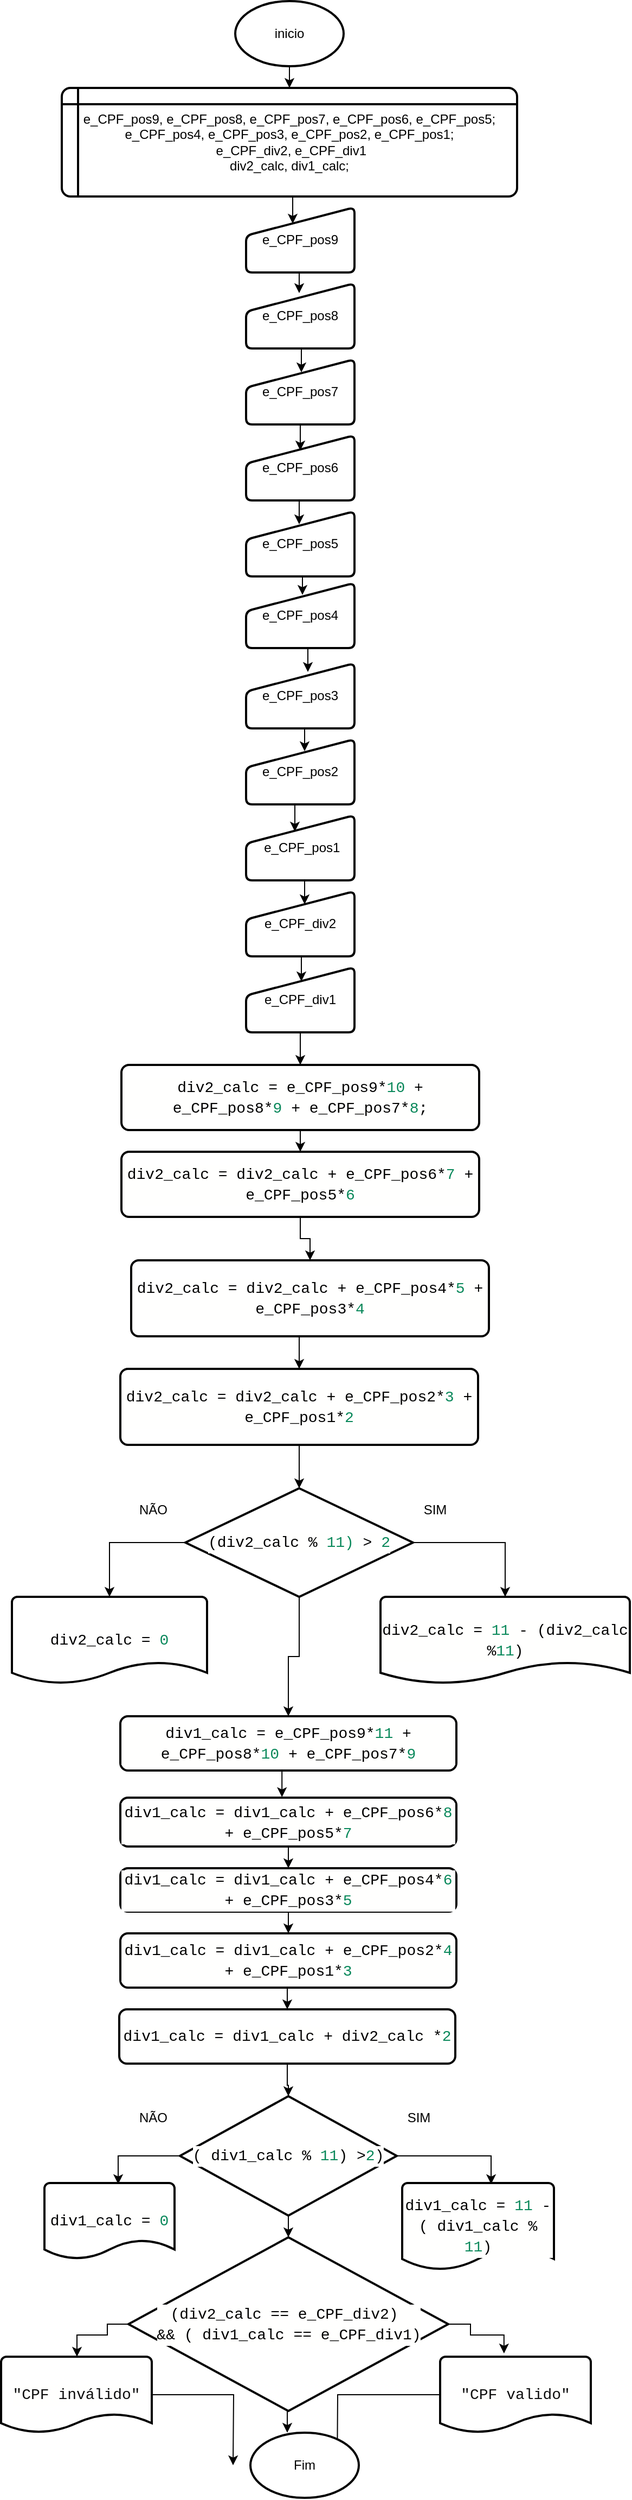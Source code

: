 <mxfile version="14.4.8" type="device"><diagram id="uHkvJeT7goj1g6X4OWXI" name="Page-1"><mxGraphModel dx="868" dy="1619" grid="1" gridSize="10" guides="1" tooltips="1" connect="1" arrows="1" fold="1" page="1" pageScale="1" pageWidth="827" pageHeight="1169" background="none" math="0" shadow="0"><root><mxCell id="0"/><mxCell id="1" parent="0"/><mxCell id="bwUYuYqF2gswdK-f8_Fv-4" value="" style="edgeStyle=orthogonalEdgeStyle;rounded=0;orthogonalLoop=1;jettySize=auto;html=1;" parent="1" source="bwUYuYqF2gswdK-f8_Fv-1" target="bwUYuYqF2gswdK-f8_Fv-2" edge="1"><mxGeometry relative="1" as="geometry"/></mxCell><mxCell id="bwUYuYqF2gswdK-f8_Fv-1" value="&lt;font style=&quot;vertical-align: inherit&quot;&gt;&lt;font style=&quot;vertical-align: inherit&quot;&gt;inicio&lt;/font&gt;&lt;/font&gt;" style="strokeWidth=2;html=1;shape=mxgraph.flowchart.start_1;whiteSpace=wrap;" parent="1" vertex="1"><mxGeometry x="340" y="-1150" width="100" height="60" as="geometry"/></mxCell><mxCell id="bwUYuYqF2gswdK-f8_Fv-17" style="edgeStyle=orthogonalEdgeStyle;rounded=0;orthogonalLoop=1;jettySize=auto;html=1;exitX=0.5;exitY=1;exitDx=0;exitDy=0;entryX=0.43;entryY=0.25;entryDx=0;entryDy=0;entryPerimeter=0;" parent="1" source="bwUYuYqF2gswdK-f8_Fv-2" target="bwUYuYqF2gswdK-f8_Fv-5" edge="1"><mxGeometry relative="1" as="geometry"/></mxCell><mxCell id="bwUYuYqF2gswdK-f8_Fv-2" value="&lt;font style=&quot;vertical-align: inherit&quot;&gt;&lt;font style=&quot;vertical-align: inherit&quot;&gt;&lt;font style=&quot;vertical-align: inherit&quot;&gt;&lt;font style=&quot;vertical-align: inherit&quot;&gt;&lt;font style=&quot;vertical-align: inherit&quot;&gt;&lt;font style=&quot;vertical-align: inherit&quot;&gt;&lt;font style=&quot;vertical-align: inherit&quot;&gt;&lt;font style=&quot;vertical-align: inherit&quot;&gt;e_CPF_pos9, e_CPF_pos8, e_CPF_pos7, e_CPF_pos6, e_CPF_pos5;&lt;br&gt;e_CPF_pos4, e_CPF_pos3, e_CPF_pos2, e_CPF_pos1;&lt;br&gt;&amp;nbsp;e_CPF_div2, e_CPF_div1&lt;br&gt;div2_calc, div1_calc;&lt;br&gt;&lt;/font&gt;&lt;/font&gt;&lt;/font&gt;&lt;/font&gt;&lt;/font&gt;&lt;/font&gt;&lt;/font&gt;&lt;/font&gt;" style="shape=internalStorage;whiteSpace=wrap;html=1;dx=15;dy=15;rounded=1;arcSize=8;strokeWidth=2;" parent="1" vertex="1"><mxGeometry x="180" y="-1070" width="420" height="100" as="geometry"/></mxCell><mxCell id="bwUYuYqF2gswdK-f8_Fv-18" style="edgeStyle=orthogonalEdgeStyle;rounded=0;orthogonalLoop=1;jettySize=auto;html=1;exitX=0.5;exitY=1;exitDx=0;exitDy=0;entryX=0.49;entryY=0.15;entryDx=0;entryDy=0;entryPerimeter=0;" parent="1" source="bwUYuYqF2gswdK-f8_Fv-5" target="bwUYuYqF2gswdK-f8_Fv-6" edge="1"><mxGeometry relative="1" as="geometry"/></mxCell><mxCell id="bwUYuYqF2gswdK-f8_Fv-5" value="&lt;span&gt;e_CPF_pos9&lt;/span&gt;" style="html=1;strokeWidth=2;shape=manualInput;whiteSpace=wrap;rounded=1;size=26;arcSize=11;" parent="1" vertex="1"><mxGeometry x="350" y="-960" width="100" height="60" as="geometry"/></mxCell><mxCell id="bwUYuYqF2gswdK-f8_Fv-19" style="edgeStyle=orthogonalEdgeStyle;rounded=0;orthogonalLoop=1;jettySize=auto;html=1;exitX=0.5;exitY=1;exitDx=0;exitDy=0;entryX=0.51;entryY=0.2;entryDx=0;entryDy=0;entryPerimeter=0;" parent="1" source="bwUYuYqF2gswdK-f8_Fv-6" target="bwUYuYqF2gswdK-f8_Fv-16" edge="1"><mxGeometry relative="1" as="geometry"/></mxCell><mxCell id="bwUYuYqF2gswdK-f8_Fv-6" value="&lt;span&gt;e_CPF_pos8&lt;/span&gt;" style="html=1;strokeWidth=2;shape=manualInput;whiteSpace=wrap;rounded=1;size=26;arcSize=11;" parent="1" vertex="1"><mxGeometry x="350" y="-890" width="100" height="60" as="geometry"/></mxCell><mxCell id="bwUYuYqF2gswdK-f8_Fv-23" style="edgeStyle=orthogonalEdgeStyle;rounded=0;orthogonalLoop=1;jettySize=auto;html=1;exitX=0.5;exitY=1;exitDx=0;exitDy=0;entryX=0.52;entryY=0.183;entryDx=0;entryDy=0;entryPerimeter=0;" parent="1" source="bwUYuYqF2gswdK-f8_Fv-7" target="bwUYuYqF2gswdK-f8_Fv-9" edge="1"><mxGeometry relative="1" as="geometry"/></mxCell><mxCell id="bwUYuYqF2gswdK-f8_Fv-7" value="&lt;span&gt;e_CPF_pos5&lt;/span&gt;" style="html=1;strokeWidth=2;shape=manualInput;whiteSpace=wrap;rounded=1;size=26;arcSize=11;" parent="1" vertex="1"><mxGeometry x="350" y="-680" width="100" height="60" as="geometry"/></mxCell><mxCell id="bwUYuYqF2gswdK-f8_Fv-22" style="edgeStyle=orthogonalEdgeStyle;rounded=0;orthogonalLoop=1;jettySize=auto;html=1;exitX=0.5;exitY=1;exitDx=0;exitDy=0;entryX=0.49;entryY=0.2;entryDx=0;entryDy=0;entryPerimeter=0;" parent="1" source="bwUYuYqF2gswdK-f8_Fv-8" target="bwUYuYqF2gswdK-f8_Fv-7" edge="1"><mxGeometry relative="1" as="geometry"/></mxCell><mxCell id="bwUYuYqF2gswdK-f8_Fv-8" value="&lt;span&gt;e_CPF_pos6&lt;/span&gt;" style="html=1;strokeWidth=2;shape=manualInput;whiteSpace=wrap;rounded=1;size=26;arcSize=11;" parent="1" vertex="1"><mxGeometry x="350" y="-750" width="100" height="60" as="geometry"/></mxCell><mxCell id="bwUYuYqF2gswdK-f8_Fv-24" style="edgeStyle=orthogonalEdgeStyle;rounded=0;orthogonalLoop=1;jettySize=auto;html=1;exitX=0.5;exitY=1;exitDx=0;exitDy=0;entryX=0.57;entryY=0.133;entryDx=0;entryDy=0;entryPerimeter=0;" parent="1" source="bwUYuYqF2gswdK-f8_Fv-9" target="bwUYuYqF2gswdK-f8_Fv-11" edge="1"><mxGeometry relative="1" as="geometry"/></mxCell><mxCell id="bwUYuYqF2gswdK-f8_Fv-9" value="&lt;span&gt;e_CPF_pos4&lt;/span&gt;" style="html=1;strokeWidth=2;shape=manualInput;whiteSpace=wrap;rounded=1;size=26;arcSize=11;" parent="1" vertex="1"><mxGeometry x="350" y="-614" width="100" height="60" as="geometry"/></mxCell><mxCell id="bwUYuYqF2gswdK-f8_Fv-28" style="edgeStyle=orthogonalEdgeStyle;rounded=0;orthogonalLoop=1;jettySize=auto;html=1;exitX=0.5;exitY=1;exitDx=0;exitDy=0;entryX=0.51;entryY=0.217;entryDx=0;entryDy=0;entryPerimeter=0;" parent="1" source="bwUYuYqF2gswdK-f8_Fv-10" target="bwUYuYqF2gswdK-f8_Fv-14" edge="1"><mxGeometry relative="1" as="geometry"/></mxCell><mxCell id="bwUYuYqF2gswdK-f8_Fv-10" value="&lt;span&gt;e_CPF_div2&lt;/span&gt;" style="html=1;strokeWidth=2;shape=manualInput;whiteSpace=wrap;rounded=1;size=26;arcSize=11;" parent="1" vertex="1"><mxGeometry x="350" y="-330" width="100" height="60" as="geometry"/></mxCell><mxCell id="bwUYuYqF2gswdK-f8_Fv-25" style="edgeStyle=orthogonalEdgeStyle;rounded=0;orthogonalLoop=1;jettySize=auto;html=1;exitX=0.5;exitY=1;exitDx=0;exitDy=0;entryX=0.54;entryY=0.183;entryDx=0;entryDy=0;entryPerimeter=0;" parent="1" source="bwUYuYqF2gswdK-f8_Fv-11" target="bwUYuYqF2gswdK-f8_Fv-13" edge="1"><mxGeometry relative="1" as="geometry"/></mxCell><mxCell id="bwUYuYqF2gswdK-f8_Fv-11" value="&lt;span&gt;e_CPF_pos3&lt;/span&gt;" style="html=1;strokeWidth=2;shape=manualInput;whiteSpace=wrap;rounded=1;size=26;arcSize=11;" parent="1" vertex="1"><mxGeometry x="350" y="-540" width="100" height="60" as="geometry"/></mxCell><mxCell id="bwUYuYqF2gswdK-f8_Fv-27" style="edgeStyle=orthogonalEdgeStyle;rounded=0;orthogonalLoop=1;jettySize=auto;html=1;exitX=0.5;exitY=1;exitDx=0;exitDy=0;entryX=0.54;entryY=0.2;entryDx=0;entryDy=0;entryPerimeter=0;" parent="1" source="bwUYuYqF2gswdK-f8_Fv-12" target="bwUYuYqF2gswdK-f8_Fv-10" edge="1"><mxGeometry relative="1" as="geometry"/></mxCell><mxCell id="bwUYuYqF2gswdK-f8_Fv-12" value="&lt;span&gt;&amp;nbsp;e_CPF_pos1&lt;/span&gt;" style="html=1;strokeWidth=2;shape=manualInput;whiteSpace=wrap;rounded=1;size=26;arcSize=11;" parent="1" vertex="1"><mxGeometry x="350" y="-400" width="100" height="60" as="geometry"/></mxCell><mxCell id="bwUYuYqF2gswdK-f8_Fv-26" style="edgeStyle=orthogonalEdgeStyle;rounded=0;orthogonalLoop=1;jettySize=auto;html=1;exitX=0.5;exitY=1;exitDx=0;exitDy=0;entryX=0.45;entryY=0.25;entryDx=0;entryDy=0;entryPerimeter=0;" parent="1" source="bwUYuYqF2gswdK-f8_Fv-13" target="bwUYuYqF2gswdK-f8_Fv-12" edge="1"><mxGeometry relative="1" as="geometry"/></mxCell><mxCell id="bwUYuYqF2gswdK-f8_Fv-13" value="&lt;span&gt;e_CPF_pos2&lt;/span&gt;" style="html=1;strokeWidth=2;shape=manualInput;whiteSpace=wrap;rounded=1;size=26;arcSize=11;" parent="1" vertex="1"><mxGeometry x="350" y="-470" width="100" height="60" as="geometry"/></mxCell><mxCell id="bwUYuYqF2gswdK-f8_Fv-30" style="edgeStyle=orthogonalEdgeStyle;rounded=0;orthogonalLoop=1;jettySize=auto;html=1;exitX=0.5;exitY=1;exitDx=0;exitDy=0;entryX=0.5;entryY=0;entryDx=0;entryDy=0;" parent="1" source="bwUYuYqF2gswdK-f8_Fv-14" target="bwUYuYqF2gswdK-f8_Fv-29" edge="1"><mxGeometry relative="1" as="geometry"/></mxCell><mxCell id="bwUYuYqF2gswdK-f8_Fv-14" value="&lt;span&gt;e_CPF_div1&lt;/span&gt;" style="html=1;strokeWidth=2;shape=manualInput;whiteSpace=wrap;rounded=1;size=26;arcSize=11;" parent="1" vertex="1"><mxGeometry x="350" y="-260" width="100" height="60" as="geometry"/></mxCell><mxCell id="bwUYuYqF2gswdK-f8_Fv-21" style="edgeStyle=orthogonalEdgeStyle;rounded=0;orthogonalLoop=1;jettySize=auto;html=1;exitX=0.5;exitY=1;exitDx=0;exitDy=0;entryX=0.5;entryY=0.233;entryDx=0;entryDy=0;entryPerimeter=0;" parent="1" source="bwUYuYqF2gswdK-f8_Fv-16" target="bwUYuYqF2gswdK-f8_Fv-8" edge="1"><mxGeometry relative="1" as="geometry"/></mxCell><mxCell id="bwUYuYqF2gswdK-f8_Fv-16" value="&lt;span&gt;e_CPF_pos7&lt;/span&gt;" style="html=1;strokeWidth=2;shape=manualInput;whiteSpace=wrap;rounded=1;size=26;arcSize=11;" parent="1" vertex="1"><mxGeometry x="350" y="-820" width="100" height="60" as="geometry"/></mxCell><mxCell id="bwUYuYqF2gswdK-f8_Fv-32" style="edgeStyle=orthogonalEdgeStyle;rounded=0;orthogonalLoop=1;jettySize=auto;html=1;exitX=0.5;exitY=1;exitDx=0;exitDy=0;entryX=0.5;entryY=0;entryDx=0;entryDy=0;" parent="1" source="bwUYuYqF2gswdK-f8_Fv-29" target="bwUYuYqF2gswdK-f8_Fv-31" edge="1"><mxGeometry relative="1" as="geometry"/></mxCell><mxCell id="bwUYuYqF2gswdK-f8_Fv-29" value="&lt;div style=&quot;background-color: rgb(30 , 30 , 30) ; line-height: 19px&quot;&gt;&lt;div style=&quot;background-color: rgb(255 , 255 , 254) ; font-family: &amp;#34;consolas&amp;#34; , &amp;#34;courier new&amp;#34; , monospace ; font-size: 14px ; line-height: 19px&quot;&gt;&lt;div&gt; div2_calc = e_CPF_pos9*&lt;span style=&quot;color: #09885a&quot;&gt;10&lt;/span&gt; + e_CPF_pos8*&lt;span style=&quot;color: #09885a&quot;&gt;9&lt;/span&gt; + e_CPF_pos7*&lt;span style=&quot;color: #09885a&quot;&gt;8&lt;/span&gt;;&lt;/div&gt;&lt;div&gt;&lt;/div&gt;&lt;/div&gt;&lt;/div&gt;" style="rounded=1;whiteSpace=wrap;html=1;absoluteArcSize=1;arcSize=14;strokeWidth=2;" parent="1" vertex="1"><mxGeometry x="235" y="-170" width="330" height="60" as="geometry"/></mxCell><mxCell id="tIK9LcyfjT3OD5xg0bod-2" value="" style="edgeStyle=orthogonalEdgeStyle;rounded=0;orthogonalLoop=1;jettySize=auto;html=1;" edge="1" parent="1" source="bwUYuYqF2gswdK-f8_Fv-31" target="kcTGW1d7kZCUurvd6kpa-2"><mxGeometry relative="1" as="geometry"/></mxCell><mxCell id="bwUYuYqF2gswdK-f8_Fv-31" value="&lt;div style=&quot;background-color: rgb(255 , 255 , 254) ; font-family: &amp;#34;consolas&amp;#34; , &amp;#34;courier new&amp;#34; , monospace ; font-size: 14px ; line-height: 19px&quot;&gt;div2_calc = div2_calc + e_CPF_pos6*&lt;span style=&quot;color: #09885a&quot;&gt;7&lt;/span&gt; + e_CPF_pos5*&lt;span style=&quot;color: #09885a&quot;&gt;6&lt;/span&gt;&lt;/div&gt;" style="rounded=1;whiteSpace=wrap;html=1;absoluteArcSize=1;arcSize=14;strokeWidth=2;fillColor=#ffffff;" parent="1" vertex="1"><mxGeometry x="235" y="-90" width="330" height="60" as="geometry"/></mxCell><mxCell id="kcTGW1d7kZCUurvd6kpa-1" style="edgeStyle=orthogonalEdgeStyle;rounded=0;orthogonalLoop=1;jettySize=auto;html=1;exitX=0.5;exitY=1;exitDx=0;exitDy=0;entryX=0.5;entryY=0;entryDx=0;entryDy=0;" edge="1" parent="1" source="kcTGW1d7kZCUurvd6kpa-2" target="kcTGW1d7kZCUurvd6kpa-4"><mxGeometry relative="1" as="geometry"/></mxCell><mxCell id="kcTGW1d7kZCUurvd6kpa-2" value="&lt;div style=&quot;background-color: rgb(255 , 255 , 254) ; font-family: &amp;#34;consolas&amp;#34; , &amp;#34;courier new&amp;#34; , monospace ; font-size: 14px ; line-height: 19px&quot;&gt;div2_calc = div2_calc + e_CPF_pos4*&lt;span style=&quot;color: #09885a&quot;&gt;5&lt;/span&gt; + e_CPF_pos3*&lt;span style=&quot;color: #09885a&quot;&gt;4&lt;/span&gt;&lt;/div&gt;" style="rounded=1;whiteSpace=wrap;html=1;absoluteArcSize=1;arcSize=14;strokeWidth=2;fillColor=#ffffff;" vertex="1" parent="1"><mxGeometry x="244" y="10" width="330" height="70" as="geometry"/></mxCell><mxCell id="kcTGW1d7kZCUurvd6kpa-3" value="" style="edgeStyle=orthogonalEdgeStyle;rounded=0;orthogonalLoop=1;jettySize=auto;html=1;" edge="1" parent="1" source="kcTGW1d7kZCUurvd6kpa-4" target="kcTGW1d7kZCUurvd6kpa-8"><mxGeometry relative="1" as="geometry"/></mxCell><mxCell id="kcTGW1d7kZCUurvd6kpa-4" value="&lt;div style=&quot;background-color: rgb(255 , 255 , 254) ; font-family: &amp;#34;consolas&amp;#34; , &amp;#34;courier new&amp;#34; , monospace ; font-size: 14px ; line-height: 19px&quot;&gt;div2_calc = div2_calc + e_CPF_pos2*&lt;span style=&quot;color: #09885a&quot;&gt;3&lt;/span&gt; + e_CPF_pos1*&lt;span style=&quot;color: #09885a&quot;&gt;2&lt;/span&gt;&lt;/div&gt;" style="rounded=1;whiteSpace=wrap;html=1;absoluteArcSize=1;arcSize=14;strokeWidth=2;fillColor=#ffffff;" vertex="1" parent="1"><mxGeometry x="234" y="110" width="330" height="70" as="geometry"/></mxCell><mxCell id="kcTGW1d7kZCUurvd6kpa-5" style="edgeStyle=orthogonalEdgeStyle;rounded=0;orthogonalLoop=1;jettySize=auto;html=1;" edge="1" parent="1" source="kcTGW1d7kZCUurvd6kpa-8" target="kcTGW1d7kZCUurvd6kpa-11"><mxGeometry relative="1" as="geometry"><mxPoint x="594" y="310" as="targetPoint"/><Array as="points"><mxPoint x="589" y="270"/></Array></mxGeometry></mxCell><mxCell id="kcTGW1d7kZCUurvd6kpa-6" style="edgeStyle=orthogonalEdgeStyle;rounded=0;orthogonalLoop=1;jettySize=auto;html=1;" edge="1" parent="1" source="kcTGW1d7kZCUurvd6kpa-8" target="kcTGW1d7kZCUurvd6kpa-12"><mxGeometry relative="1" as="geometry"><Array as="points"><mxPoint x="224" y="270"/></Array></mxGeometry></mxCell><mxCell id="kcTGW1d7kZCUurvd6kpa-7" value="" style="edgeStyle=orthogonalEdgeStyle;rounded=0;orthogonalLoop=1;jettySize=auto;html=1;" edge="1" parent="1" source="kcTGW1d7kZCUurvd6kpa-8" target="kcTGW1d7kZCUurvd6kpa-22"><mxGeometry relative="1" as="geometry"/></mxCell><mxCell id="kcTGW1d7kZCUurvd6kpa-8" value="&lt;div style=&quot;background-color: rgb(255 , 255 , 254) ; font-family: &amp;#34;consolas&amp;#34; , &amp;#34;courier new&amp;#34; , monospace ; font-size: 14px ; line-height: 19px&quot;&gt;(div2_calc % &lt;span style=&quot;color: #09885a&quot;&gt;11)&amp;nbsp;&lt;/span&gt;&amp;gt;&amp;nbsp;&lt;span style=&quot;color: #09885a&quot;&gt;2&lt;/span&gt;&lt;/div&gt;" style="strokeWidth=2;html=1;shape=mxgraph.flowchart.decision;whiteSpace=wrap;fillColor=#ffffff;" vertex="1" parent="1"><mxGeometry x="294" y="220" width="210" height="100" as="geometry"/></mxCell><mxCell id="kcTGW1d7kZCUurvd6kpa-9" value="SIM" style="text;html=1;align=center;verticalAlign=middle;resizable=0;points=[];autosize=1;" vertex="1" parent="1"><mxGeometry x="504" y="230" width="40" height="20" as="geometry"/></mxCell><mxCell id="kcTGW1d7kZCUurvd6kpa-10" value="NÃO" style="text;html=1;align=center;verticalAlign=middle;resizable=0;points=[];autosize=1;" vertex="1" parent="1"><mxGeometry x="244" y="230" width="40" height="20" as="geometry"/></mxCell><mxCell id="kcTGW1d7kZCUurvd6kpa-11" value="&lt;div style=&quot;background-color: rgb(255 , 255 , 254) ; font-family: &amp;#34;consolas&amp;#34; , &amp;#34;courier new&amp;#34; , monospace ; font-size: 14px ; line-height: 19px&quot;&gt;div2_calc = &lt;span style=&quot;color: #09885a&quot;&gt;11&lt;/span&gt; - (div2_calc %&lt;span style=&quot;color: #09885a&quot;&gt;11&lt;/span&gt;)&lt;/div&gt;" style="strokeWidth=2;html=1;shape=mxgraph.flowchart.document2;whiteSpace=wrap;size=0.25;fillColor=#ffffff;" vertex="1" parent="1"><mxGeometry x="474" y="320" width="230" height="80" as="geometry"/></mxCell><mxCell id="kcTGW1d7kZCUurvd6kpa-12" value="&lt;div style=&quot;background-color: rgb(255 , 255 , 254) ; font-family: &amp;#34;consolas&amp;#34; , &amp;#34;courier new&amp;#34; , monospace ; font-size: 14px ; line-height: 19px&quot;&gt;&lt;div style=&quot;font-family: &amp;#34;consolas&amp;#34; , &amp;#34;courier new&amp;#34; , monospace ; line-height: 19px&quot;&gt; div2_calc = &lt;span style=&quot;color: #09885a&quot;&gt;0&lt;/span&gt;&lt;/div&gt;&lt;/div&gt;" style="strokeWidth=2;html=1;shape=mxgraph.flowchart.document2;whiteSpace=wrap;size=0.25;fillColor=#ffffff;" vertex="1" parent="1"><mxGeometry x="134" y="320" width="180" height="80" as="geometry"/></mxCell><mxCell id="kcTGW1d7kZCUurvd6kpa-13" value="" style="edgeStyle=orthogonalEdgeStyle;rounded=0;orthogonalLoop=1;jettySize=auto;html=1;" edge="1" parent="1" source="kcTGW1d7kZCUurvd6kpa-14" target="kcTGW1d7kZCUurvd6kpa-27"><mxGeometry relative="1" as="geometry"/></mxCell><mxCell id="kcTGW1d7kZCUurvd6kpa-14" value="&lt;div style=&quot;background-color: rgb(255 , 255 , 254) ; font-family: &amp;#34;consolas&amp;#34; , &amp;#34;courier new&amp;#34; , monospace ; font-size: 14px ; line-height: 19px&quot;&gt;div1_calc = div1_calc + div2_calc *&lt;span style=&quot;color: #09885a&quot;&gt;2&lt;/span&gt;&lt;/div&gt;" style="rounded=1;whiteSpace=wrap;html=1;absoluteArcSize=1;arcSize=14;strokeWidth=2;fillColor=#ffffff;" vertex="1" parent="1"><mxGeometry x="233" y="700" width="310" height="50" as="geometry"/></mxCell><mxCell id="kcTGW1d7kZCUurvd6kpa-15" style="edgeStyle=orthogonalEdgeStyle;rounded=0;orthogonalLoop=1;jettySize=auto;html=1;exitX=0.5;exitY=1;exitDx=0;exitDy=0;entryX=0.5;entryY=0;entryDx=0;entryDy=0;" edge="1" parent="1" source="kcTGW1d7kZCUurvd6kpa-16" target="kcTGW1d7kZCUurvd6kpa-14"><mxGeometry relative="1" as="geometry"/></mxCell><mxCell id="kcTGW1d7kZCUurvd6kpa-16" value="&lt;div style=&quot;background-color: rgb(255 , 255 , 254) ; font-family: &amp;#34;consolas&amp;#34; , &amp;#34;courier new&amp;#34; , monospace ; font-size: 14px ; line-height: 19px&quot;&gt;div1_calc = div1_calc + e_CPF_pos2*&lt;span style=&quot;color: #09885a&quot;&gt;4&lt;/span&gt; + e_CPF_pos1*&lt;span style=&quot;color: #09885a&quot;&gt;3&lt;/span&gt;&lt;/div&gt;" style="rounded=1;whiteSpace=wrap;html=1;absoluteArcSize=1;arcSize=14;strokeWidth=2;fillColor=#ffffff;" vertex="1" parent="1"><mxGeometry x="234" y="630" width="310" height="50" as="geometry"/></mxCell><mxCell id="kcTGW1d7kZCUurvd6kpa-17" value="" style="edgeStyle=orthogonalEdgeStyle;rounded=0;orthogonalLoop=1;jettySize=auto;html=1;" edge="1" parent="1" source="kcTGW1d7kZCUurvd6kpa-18" target="kcTGW1d7kZCUurvd6kpa-16"><mxGeometry relative="1" as="geometry"/></mxCell><mxCell id="kcTGW1d7kZCUurvd6kpa-18" value="&lt;div style=&quot;background-color: rgb(255 , 255 , 254) ; font-family: &amp;#34;consolas&amp;#34; , &amp;#34;courier new&amp;#34; , monospace ; font-size: 14px ; line-height: 19px&quot;&gt;div1_calc = div1_calc + e_CPF_pos4*&lt;span style=&quot;color: #09885a&quot;&gt;6&lt;/span&gt; + e_CPF_pos3*&lt;span style=&quot;color: #09885a&quot;&gt;5&lt;/span&gt;&lt;/div&gt;" style="rounded=1;whiteSpace=wrap;html=1;absoluteArcSize=1;arcSize=14;strokeWidth=2;fillColor=#ffffff;" vertex="1" parent="1"><mxGeometry x="234" y="570" width="310" height="40" as="geometry"/></mxCell><mxCell id="kcTGW1d7kZCUurvd6kpa-19" style="edgeStyle=orthogonalEdgeStyle;rounded=0;orthogonalLoop=1;jettySize=auto;html=1;entryX=0.5;entryY=0;entryDx=0;entryDy=0;" edge="1" parent="1" source="kcTGW1d7kZCUurvd6kpa-20" target="kcTGW1d7kZCUurvd6kpa-18"><mxGeometry relative="1" as="geometry"/></mxCell><mxCell id="kcTGW1d7kZCUurvd6kpa-20" value="&lt;div style=&quot;background-color: rgb(255 , 255 , 254) ; font-family: &amp;#34;consolas&amp;#34; , &amp;#34;courier new&amp;#34; , monospace ; font-size: 14px ; line-height: 19px&quot;&gt;div1_calc = div1_calc + e_CPF_pos6*&lt;span style=&quot;color: #09885a&quot;&gt;8&lt;/span&gt; + e_CPF_pos5*&lt;span style=&quot;color: #09885a&quot;&gt;7&lt;/span&gt;&lt;/div&gt;" style="rounded=1;whiteSpace=wrap;html=1;absoluteArcSize=1;arcSize=14;strokeWidth=2;fillColor=#ffffff;" vertex="1" parent="1"><mxGeometry x="234" y="505" width="310" height="45" as="geometry"/></mxCell><mxCell id="kcTGW1d7kZCUurvd6kpa-21" style="edgeStyle=orthogonalEdgeStyle;rounded=0;orthogonalLoop=1;jettySize=auto;html=1;exitX=0.5;exitY=1;exitDx=0;exitDy=0;entryX=0.481;entryY=-0.012;entryDx=0;entryDy=0;entryPerimeter=0;" edge="1" parent="1" source="kcTGW1d7kZCUurvd6kpa-22" target="kcTGW1d7kZCUurvd6kpa-20"><mxGeometry relative="1" as="geometry"/></mxCell><mxCell id="kcTGW1d7kZCUurvd6kpa-22" value="&lt;div style=&quot;background-color: rgb(255 , 255 , 254) ; font-family: &amp;#34;consolas&amp;#34; , &amp;#34;courier new&amp;#34; , monospace ; font-size: 14px ; line-height: 19px&quot;&gt;div1_calc = e_CPF_pos9*&lt;span style=&quot;color: #09885a&quot;&gt;11&lt;/span&gt; + e_CPF_pos8*&lt;span style=&quot;color: #09885a&quot;&gt;10&lt;/span&gt; + e_CPF_pos7*&lt;span style=&quot;color: #09885a&quot;&gt;9&lt;/span&gt;&lt;/div&gt;" style="rounded=1;whiteSpace=wrap;html=1;absoluteArcSize=1;arcSize=14;strokeWidth=2;fillColor=#ffffff;" vertex="1" parent="1"><mxGeometry x="234" y="430" width="310" height="50" as="geometry"/></mxCell><mxCell id="kcTGW1d7kZCUurvd6kpa-23" style="edgeStyle=orthogonalEdgeStyle;rounded=0;orthogonalLoop=1;jettySize=auto;html=1;exitX=0.5;exitY=1;exitDx=0;exitDy=0;" edge="1" parent="1" source="kcTGW1d7kZCUurvd6kpa-18" target="kcTGW1d7kZCUurvd6kpa-18"><mxGeometry relative="1" as="geometry"/></mxCell><mxCell id="kcTGW1d7kZCUurvd6kpa-24" style="edgeStyle=orthogonalEdgeStyle;rounded=0;orthogonalLoop=1;jettySize=auto;html=1;entryX=0.586;entryY=0.013;entryDx=0;entryDy=0;entryPerimeter=0;" edge="1" parent="1" source="kcTGW1d7kZCUurvd6kpa-27" target="kcTGW1d7kZCUurvd6kpa-29"><mxGeometry relative="1" as="geometry"/></mxCell><mxCell id="kcTGW1d7kZCUurvd6kpa-25" style="edgeStyle=orthogonalEdgeStyle;rounded=0;orthogonalLoop=1;jettySize=auto;html=1;entryX=0.567;entryY=0.014;entryDx=0;entryDy=0;entryPerimeter=0;" edge="1" parent="1" source="kcTGW1d7kZCUurvd6kpa-27" target="kcTGW1d7kZCUurvd6kpa-31"><mxGeometry relative="1" as="geometry"/></mxCell><mxCell id="kcTGW1d7kZCUurvd6kpa-26" value="" style="edgeStyle=orthogonalEdgeStyle;rounded=0;orthogonalLoop=1;jettySize=auto;html=1;" edge="1" parent="1" source="kcTGW1d7kZCUurvd6kpa-27" target="kcTGW1d7kZCUurvd6kpa-35"><mxGeometry relative="1" as="geometry"/></mxCell><mxCell id="kcTGW1d7kZCUurvd6kpa-27" value="&lt;div style=&quot;background-color: rgb(255 , 255 , 254) ; font-family: &amp;#34;consolas&amp;#34; , &amp;#34;courier new&amp;#34; , monospace ; font-size: 14px ; line-height: 19px&quot;&gt;( div1_calc % &lt;span style=&quot;color: #09885a&quot;&gt;11&lt;/span&gt;) &amp;gt;&lt;span style=&quot;color: #09885a&quot;&gt;2&lt;/span&gt;)&lt;/div&gt;" style="strokeWidth=2;html=1;shape=mxgraph.flowchart.decision;whiteSpace=wrap;fillColor=#ffffff;" vertex="1" parent="1"><mxGeometry x="289" y="780" width="200" height="110" as="geometry"/></mxCell><mxCell id="kcTGW1d7kZCUurvd6kpa-28" value="SIM" style="text;html=1;align=center;verticalAlign=middle;resizable=0;points=[];autosize=1;" vertex="1" parent="1"><mxGeometry x="489" y="790" width="40" height="20" as="geometry"/></mxCell><mxCell id="kcTGW1d7kZCUurvd6kpa-29" value="&lt;div style=&quot;background-color: rgb(255 , 255 , 254) ; font-family: &amp;#34;consolas&amp;#34; , &amp;#34;courier new&amp;#34; , monospace ; font-size: 14px ; line-height: 19px&quot;&gt;div1_calc = &lt;span style=&quot;color: #09885a&quot;&gt;11&lt;/span&gt; - ( div1_calc % &lt;span style=&quot;color: #09885a&quot;&gt;11&lt;/span&gt;)&lt;/div&gt;" style="strokeWidth=2;html=1;shape=mxgraph.flowchart.document2;whiteSpace=wrap;size=0.25;fillColor=#ffffff;" vertex="1" parent="1"><mxGeometry x="494" y="860" width="140" height="80" as="geometry"/></mxCell><mxCell id="kcTGW1d7kZCUurvd6kpa-30" value="NÃO" style="text;html=1;align=center;verticalAlign=middle;resizable=0;points=[];autosize=1;" vertex="1" parent="1"><mxGeometry x="244" y="790" width="40" height="20" as="geometry"/></mxCell><mxCell id="kcTGW1d7kZCUurvd6kpa-31" value="&lt;div style=&quot;background-color: rgb(255 , 255 , 254) ; font-family: &amp;#34;consolas&amp;#34; , &amp;#34;courier new&amp;#34; , monospace ; font-size: 14px ; line-height: 19px&quot;&gt;div1_calc = &lt;span style=&quot;color: #09885a&quot;&gt;0&lt;/span&gt;&lt;/div&gt;" style="strokeWidth=2;html=1;shape=mxgraph.flowchart.document2;whiteSpace=wrap;size=0.25;fillColor=#ffffff;" vertex="1" parent="1"><mxGeometry x="164" y="860" width="120" height="70" as="geometry"/></mxCell><mxCell id="kcTGW1d7kZCUurvd6kpa-32" style="edgeStyle=orthogonalEdgeStyle;rounded=0;orthogonalLoop=1;jettySize=auto;html=1;" edge="1" parent="1" source="kcTGW1d7kZCUurvd6kpa-35" target="kcTGW1d7kZCUurvd6kpa-39"><mxGeometry relative="1" as="geometry"><Array as="points"><mxPoint x="222" y="990"/><mxPoint x="222" y="1000"/><mxPoint x="194" y="1000"/></Array></mxGeometry></mxCell><mxCell id="kcTGW1d7kZCUurvd6kpa-33" style="edgeStyle=orthogonalEdgeStyle;rounded=0;orthogonalLoop=1;jettySize=auto;html=1;entryX=0.424;entryY=-0.043;entryDx=0;entryDy=0;entryPerimeter=0;" edge="1" parent="1" source="kcTGW1d7kZCUurvd6kpa-35" target="kcTGW1d7kZCUurvd6kpa-37"><mxGeometry relative="1" as="geometry"><Array as="points"><mxPoint x="557" y="990"/><mxPoint x="557" y="1000"/><mxPoint x="588" y="1000"/></Array></mxGeometry></mxCell><mxCell id="kcTGW1d7kZCUurvd6kpa-34" style="edgeStyle=orthogonalEdgeStyle;rounded=0;orthogonalLoop=1;jettySize=auto;html=1;exitX=0.5;exitY=1;exitDx=0;exitDy=0;exitPerimeter=0;entryX=0.5;entryY=0;entryDx=0;entryDy=0;entryPerimeter=0;" edge="1" parent="1" source="kcTGW1d7kZCUurvd6kpa-35"><mxGeometry relative="1" as="geometry"><mxPoint x="388" y="1090" as="targetPoint"/></mxGeometry></mxCell><mxCell id="kcTGW1d7kZCUurvd6kpa-35" value="&lt;div style=&quot;background-color: rgb(255 , 255 , 254) ; font-family: &amp;#34;consolas&amp;#34; , &amp;#34;courier new&amp;#34; , monospace ; font-size: 14px ; line-height: 19px&quot;&gt;(div2_calc == e_CPF_div2)&amp;nbsp;&lt;/div&gt;&lt;div style=&quot;background-color: rgb(255 , 255 , 254) ; font-family: &amp;#34;consolas&amp;#34; , &amp;#34;courier new&amp;#34; , monospace ; font-size: 14px ; line-height: 19px&quot;&gt;&amp;amp;&amp;amp; ( div1_calc == e_CPF_div1)&lt;/div&gt;" style="strokeWidth=2;html=1;shape=mxgraph.flowchart.decision;whiteSpace=wrap;fillColor=#ffffff;" vertex="1" parent="1"><mxGeometry x="241.5" y="910" width="295" height="160" as="geometry"/></mxCell><mxCell id="kcTGW1d7kZCUurvd6kpa-36" style="edgeStyle=orthogonalEdgeStyle;rounded=0;orthogonalLoop=1;jettySize=auto;html=1;entryX=0.96;entryY=0.667;entryDx=0;entryDy=0;entryPerimeter=0;" edge="1" parent="1" source="kcTGW1d7kZCUurvd6kpa-37"><mxGeometry relative="1" as="geometry"><mxPoint x="434" y="1130.02" as="targetPoint"/></mxGeometry></mxCell><mxCell id="kcTGW1d7kZCUurvd6kpa-37" value="&lt;div style=&quot;background-color: rgb(255 , 255 , 254) ; font-family: &amp;#34;consolas&amp;#34; , &amp;#34;courier new&amp;#34; , monospace ; font-size: 14px ; line-height: 19px&quot;&gt;&lt;font color=&quot;#0f0f0f&quot;&gt;&quot;CPF valido&quot;&lt;/font&gt;&lt;/div&gt;" style="strokeWidth=2;html=1;shape=mxgraph.flowchart.document2;whiteSpace=wrap;size=0.25;fillColor=#ffffff;" vertex="1" parent="1"><mxGeometry x="529" y="1020" width="139" height="70" as="geometry"/></mxCell><mxCell id="kcTGW1d7kZCUurvd6kpa-38" style="edgeStyle=orthogonalEdgeStyle;rounded=0;orthogonalLoop=1;jettySize=auto;html=1;" edge="1" parent="1" source="kcTGW1d7kZCUurvd6kpa-39"><mxGeometry relative="1" as="geometry"><mxPoint x="338" y="1120" as="targetPoint"/></mxGeometry></mxCell><mxCell id="kcTGW1d7kZCUurvd6kpa-39" value="&lt;div style=&quot;background-color: rgb(255 , 255 , 254) ; font-family: &amp;#34;consolas&amp;#34; , &amp;#34;courier new&amp;#34; , monospace ; font-size: 14px ; line-height: 19px&quot;&gt;&lt;font color=&quot;#0f0f0f&quot;&gt;&quot;CPF inválido&quot;&lt;/font&gt;&lt;/div&gt;" style="strokeWidth=2;html=1;shape=mxgraph.flowchart.document2;whiteSpace=wrap;size=0.25;fillColor=#ffffff;" vertex="1" parent="1"><mxGeometry x="124" y="1020" width="139" height="70" as="geometry"/></mxCell><mxCell id="kcTGW1d7kZCUurvd6kpa-40" value="Fim" style="strokeWidth=2;html=1;shape=mxgraph.flowchart.start_1;whiteSpace=wrap;fillColor=#ffffff;" vertex="1" parent="1"><mxGeometry x="354" y="1090" width="100" height="60" as="geometry"/></mxCell></root></mxGraphModel></diagram></mxfile>